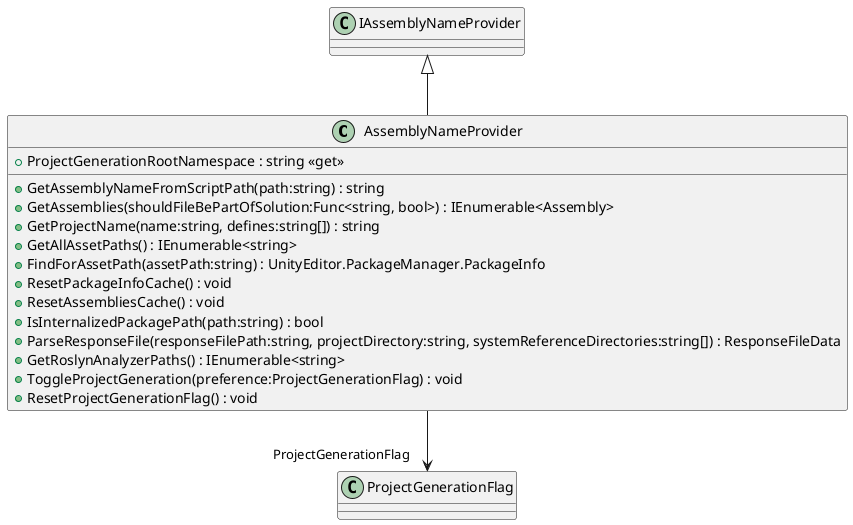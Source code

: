 @startuml
class AssemblyNameProvider {
    + ProjectGenerationRootNamespace : string <<get>>
    + GetAssemblyNameFromScriptPath(path:string) : string
    + GetAssemblies(shouldFileBePartOfSolution:Func<string, bool>) : IEnumerable<Assembly>
    + GetProjectName(name:string, defines:string[]) : string
    + GetAllAssetPaths() : IEnumerable<string>
    + FindForAssetPath(assetPath:string) : UnityEditor.PackageManager.PackageInfo
    + ResetPackageInfoCache() : void
    + ResetAssembliesCache() : void
    + IsInternalizedPackagePath(path:string) : bool
    + ParseResponseFile(responseFilePath:string, projectDirectory:string, systemReferenceDirectories:string[]) : ResponseFileData
    + GetRoslynAnalyzerPaths() : IEnumerable<string>
    + ToggleProjectGeneration(preference:ProjectGenerationFlag) : void
    + ResetProjectGenerationFlag() : void
}
IAssemblyNameProvider <|-- AssemblyNameProvider
AssemblyNameProvider --> "ProjectGenerationFlag" ProjectGenerationFlag
@enduml

